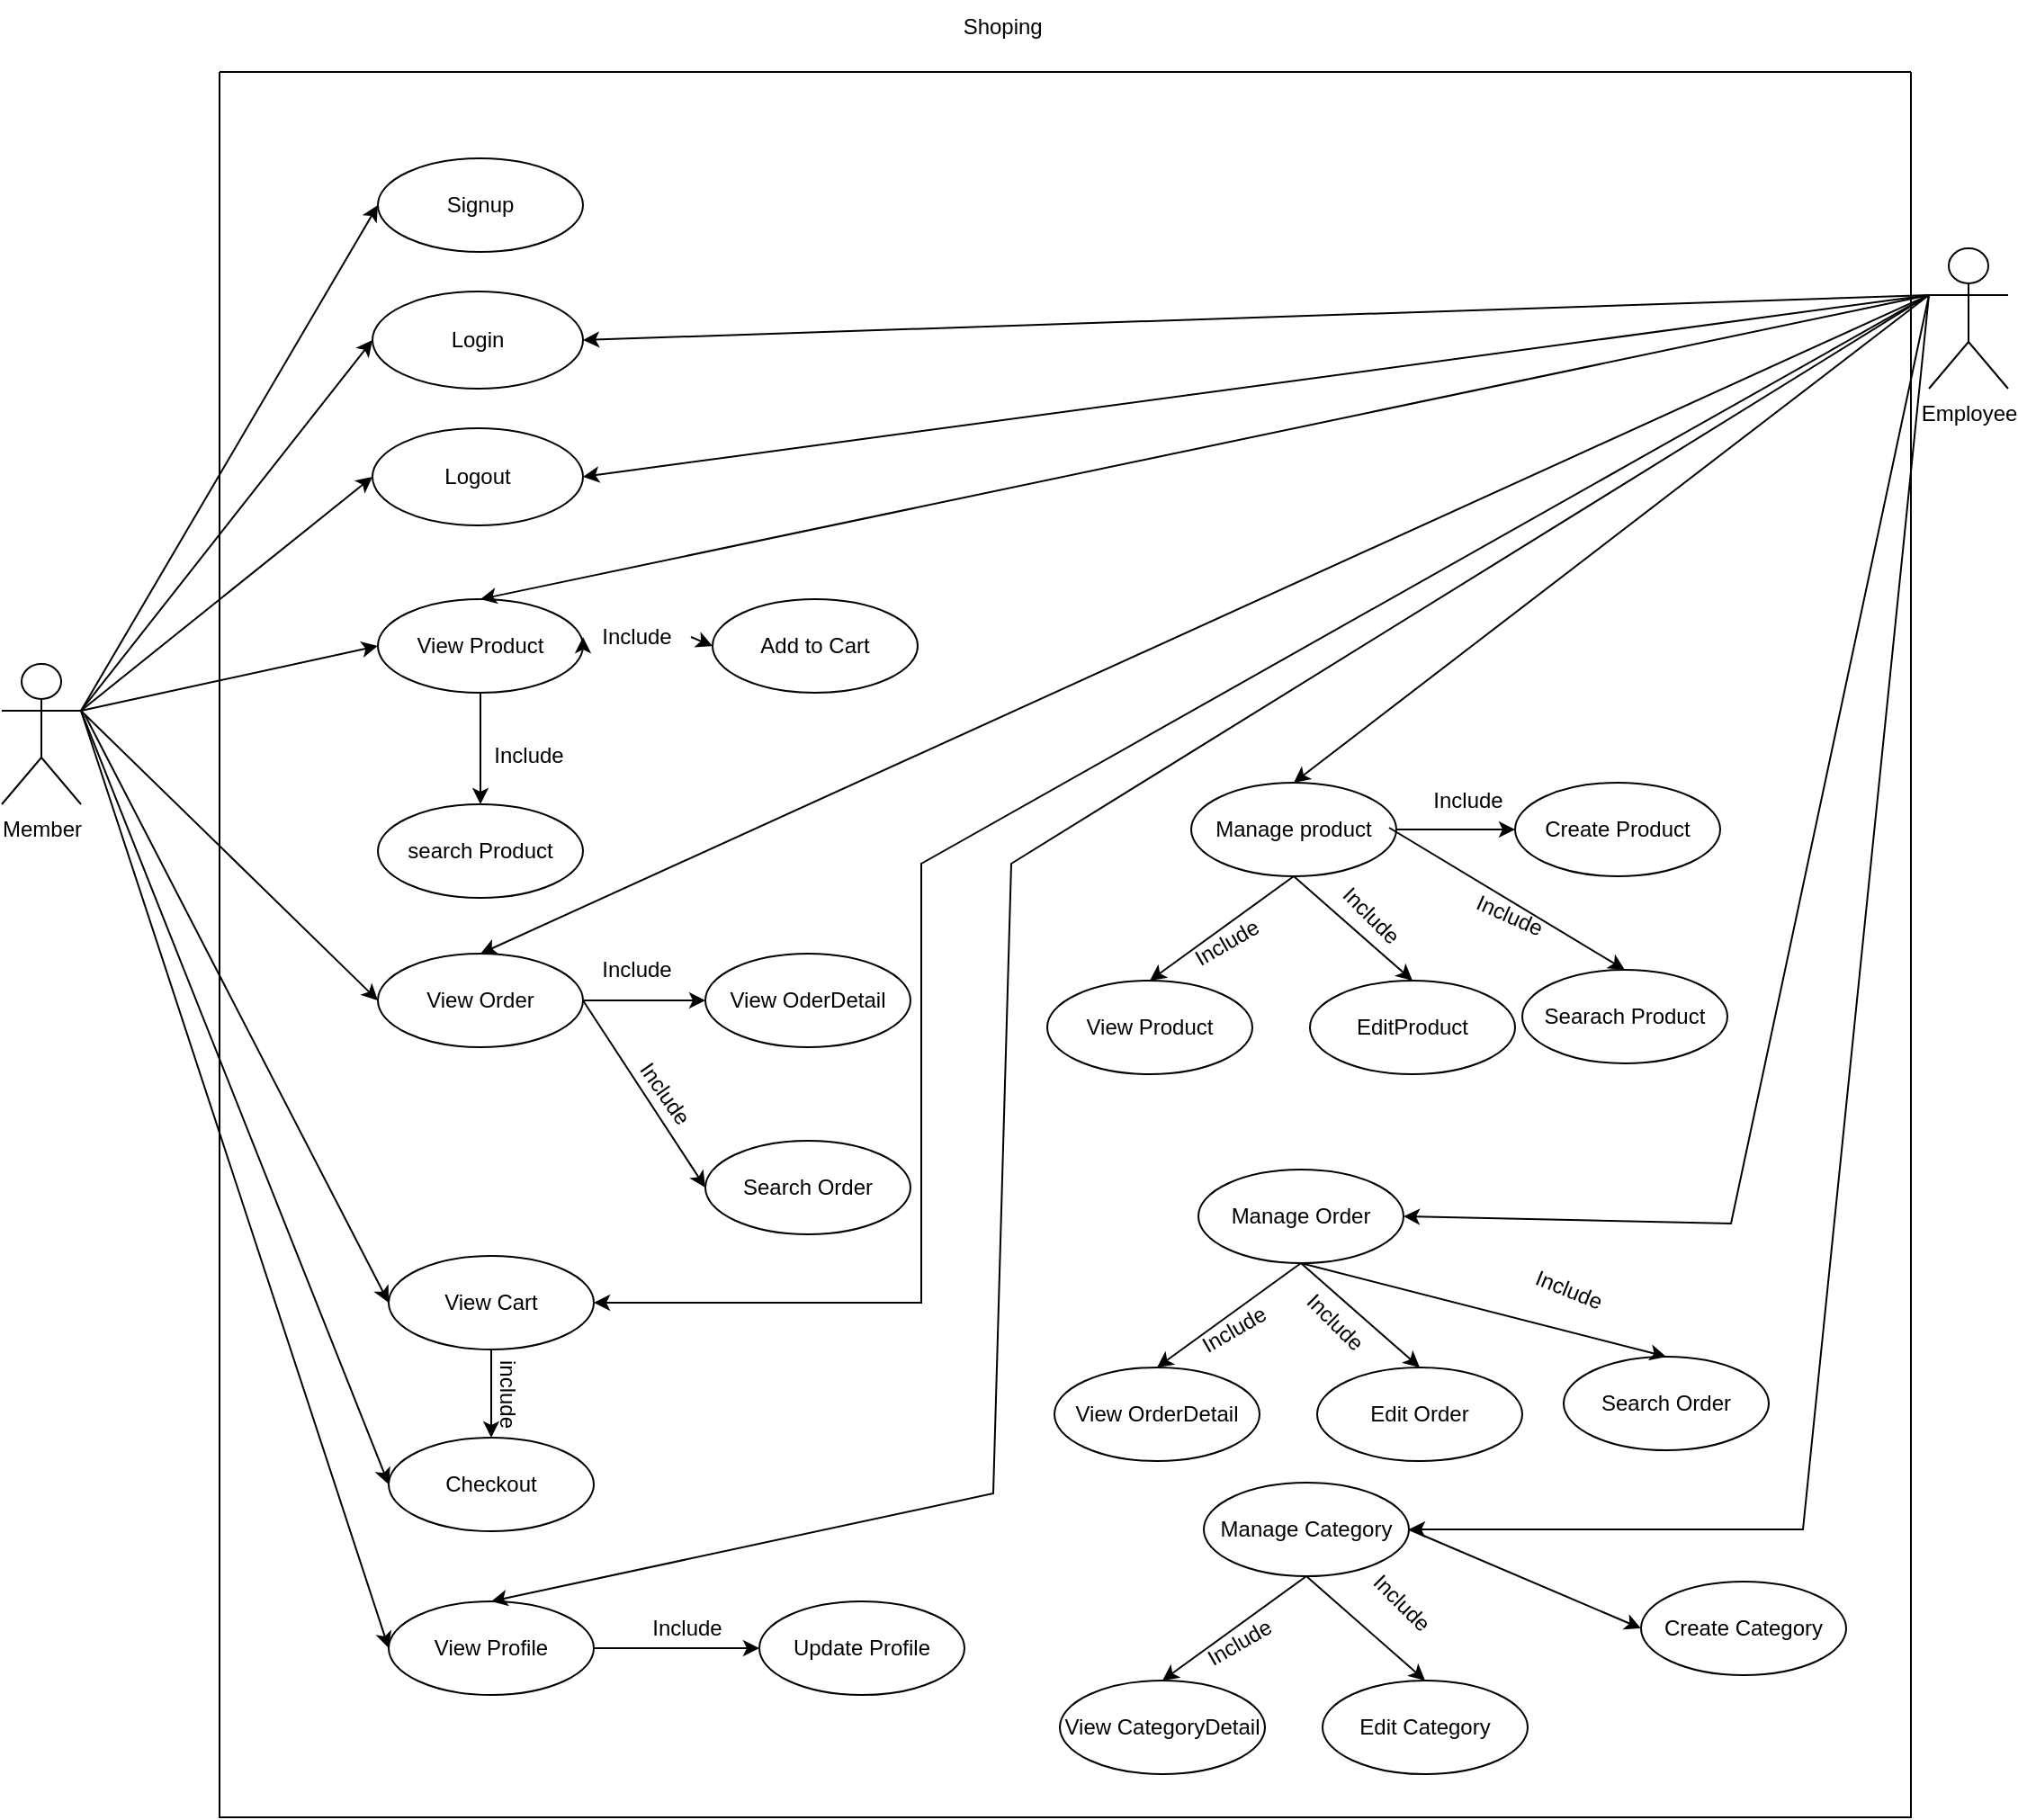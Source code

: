 <mxfile version="21.2.1" type="device">
  <diagram name="Trang-1" id="YHXR9adGC5k-HaqScfoF">
    <mxGraphModel dx="2900" dy="1962" grid="0" gridSize="10" guides="1" tooltips="1" connect="1" arrows="1" fold="1" page="0" pageScale="1" pageWidth="827" pageHeight="1169" math="0" shadow="0">
      <root>
        <mxCell id="0" />
        <mxCell id="1" parent="0" />
        <mxCell id="F0mnNlWy2IH6ZafnkYwD-2" value="Member" style="shape=umlActor;verticalLabelPosition=bottom;verticalAlign=top;html=1;outlineConnect=0;" vertex="1" parent="1">
          <mxGeometry x="-601" y="-351" width="44" height="78" as="geometry" />
        </mxCell>
        <mxCell id="F0mnNlWy2IH6ZafnkYwD-3" value="Login" style="ellipse;whiteSpace=wrap;html=1;" vertex="1" parent="1">
          <mxGeometry x="-395" y="-558" width="117" height="54" as="geometry" />
        </mxCell>
        <mxCell id="F0mnNlWy2IH6ZafnkYwD-4" value="Signup" style="ellipse;whiteSpace=wrap;html=1;" vertex="1" parent="1">
          <mxGeometry x="-392" y="-632" width="114" height="52" as="geometry" />
        </mxCell>
        <mxCell id="F0mnNlWy2IH6ZafnkYwD-6" value="Logout" style="ellipse;whiteSpace=wrap;html=1;" vertex="1" parent="1">
          <mxGeometry x="-395" y="-482" width="117" height="54" as="geometry" />
        </mxCell>
        <mxCell id="F0mnNlWy2IH6ZafnkYwD-7" value="Employee" style="shape=umlActor;verticalLabelPosition=bottom;verticalAlign=top;html=1;outlineConnect=0;" vertex="1" parent="1">
          <mxGeometry x="470" y="-582" width="44" height="78" as="geometry" />
        </mxCell>
        <mxCell id="F0mnNlWy2IH6ZafnkYwD-8" value="View Product" style="ellipse;whiteSpace=wrap;html=1;" vertex="1" parent="1">
          <mxGeometry x="-392" y="-387" width="114" height="52" as="geometry" />
        </mxCell>
        <mxCell id="F0mnNlWy2IH6ZafnkYwD-9" value="" style="endArrow=classic;html=1;rounded=0;fontFamily=Helvetica;fontSize=12;fontColor=default;exitX=1;exitY=0.333;exitDx=0;exitDy=0;exitPerimeter=0;entryX=0;entryY=0.5;entryDx=0;entryDy=0;" edge="1" parent="1" source="F0mnNlWy2IH6ZafnkYwD-2" target="F0mnNlWy2IH6ZafnkYwD-4">
          <mxGeometry width="50" height="50" relative="1" as="geometry">
            <mxPoint x="-521" y="-383" as="sourcePoint" />
            <mxPoint x="-471" y="-433" as="targetPoint" />
          </mxGeometry>
        </mxCell>
        <mxCell id="F0mnNlWy2IH6ZafnkYwD-10" value="" style="endArrow=classic;html=1;rounded=0;fontFamily=Helvetica;fontSize=12;fontColor=default;exitX=1;exitY=0.333;exitDx=0;exitDy=0;exitPerimeter=0;entryX=0;entryY=0.5;entryDx=0;entryDy=0;" edge="1" parent="1" source="F0mnNlWy2IH6ZafnkYwD-2" target="F0mnNlWy2IH6ZafnkYwD-3">
          <mxGeometry width="50" height="50" relative="1" as="geometry">
            <mxPoint x="-547" y="-315" as="sourcePoint" />
            <mxPoint x="-382" y="-596" as="targetPoint" />
          </mxGeometry>
        </mxCell>
        <mxCell id="F0mnNlWy2IH6ZafnkYwD-11" value="" style="endArrow=classic;html=1;rounded=0;fontFamily=Helvetica;fontSize=12;fontColor=default;exitX=1;exitY=0.333;exitDx=0;exitDy=0;exitPerimeter=0;entryX=0;entryY=0.5;entryDx=0;entryDy=0;" edge="1" parent="1" source="F0mnNlWy2IH6ZafnkYwD-2" target="F0mnNlWy2IH6ZafnkYwD-6">
          <mxGeometry width="50" height="50" relative="1" as="geometry">
            <mxPoint x="-537" y="-305" as="sourcePoint" />
            <mxPoint x="-372" y="-586" as="targetPoint" />
          </mxGeometry>
        </mxCell>
        <mxCell id="F0mnNlWy2IH6ZafnkYwD-12" value="" style="endArrow=classic;html=1;rounded=0;fontFamily=Helvetica;fontSize=12;fontColor=default;exitX=1;exitY=0.333;exitDx=0;exitDy=0;exitPerimeter=0;entryX=0;entryY=0.5;entryDx=0;entryDy=0;" edge="1" parent="1" source="F0mnNlWy2IH6ZafnkYwD-2" target="F0mnNlWy2IH6ZafnkYwD-8">
          <mxGeometry width="50" height="50" relative="1" as="geometry">
            <mxPoint x="-527" y="-295" as="sourcePoint" />
            <mxPoint x="-362" y="-576" as="targetPoint" />
          </mxGeometry>
        </mxCell>
        <mxCell id="F0mnNlWy2IH6ZafnkYwD-14" value="search Product" style="ellipse;whiteSpace=wrap;html=1;" vertex="1" parent="1">
          <mxGeometry x="-392" y="-273" width="114" height="52" as="geometry" />
        </mxCell>
        <mxCell id="F0mnNlWy2IH6ZafnkYwD-15" value="" style="endArrow=classic;html=1;rounded=0;fontFamily=Helvetica;fontSize=12;fontColor=default;entryX=0.5;entryY=0;entryDx=0;entryDy=0;exitX=0.5;exitY=1;exitDx=0;exitDy=0;" edge="1" parent="1" source="F0mnNlWy2IH6ZafnkYwD-8" target="F0mnNlWy2IH6ZafnkYwD-14">
          <mxGeometry width="50" height="50" relative="1" as="geometry">
            <mxPoint x="-268" y="-360" as="sourcePoint" />
            <mxPoint x="-218" y="-410" as="targetPoint" />
          </mxGeometry>
        </mxCell>
        <mxCell id="F0mnNlWy2IH6ZafnkYwD-17" value="Add to Cart" style="ellipse;whiteSpace=wrap;html=1;" vertex="1" parent="1">
          <mxGeometry x="-206" y="-387" width="114" height="52" as="geometry" />
        </mxCell>
        <mxCell id="F0mnNlWy2IH6ZafnkYwD-18" value="Include" style="text;html=1;strokeColor=none;fillColor=none;align=center;verticalAlign=middle;whiteSpace=wrap;rounded=0;fontSize=12;fontFamily=Helvetica;fontColor=default;" vertex="1" parent="1">
          <mxGeometry x="-338" y="-315" width="60" height="30" as="geometry" />
        </mxCell>
        <mxCell id="F0mnNlWy2IH6ZafnkYwD-21" value="" style="endArrow=classic;html=1;rounded=0;fontFamily=Helvetica;fontSize=12;fontColor=default;entryX=0;entryY=0.5;entryDx=0;entryDy=0;exitX=1;exitY=0.5;exitDx=0;exitDy=0;" edge="1" parent="1" source="F0mnNlWy2IH6ZafnkYwD-19" target="F0mnNlWy2IH6ZafnkYwD-17">
          <mxGeometry width="50" height="50" relative="1" as="geometry">
            <mxPoint x="-325" y="-325" as="sourcePoint" />
            <mxPoint x="-325" y="-263" as="targetPoint" />
          </mxGeometry>
        </mxCell>
        <mxCell id="F0mnNlWy2IH6ZafnkYwD-22" value="View Order" style="ellipse;whiteSpace=wrap;html=1;" vertex="1" parent="1">
          <mxGeometry x="-392" y="-190" width="114" height="52" as="geometry" />
        </mxCell>
        <mxCell id="F0mnNlWy2IH6ZafnkYwD-23" value="" style="endArrow=classic;html=1;rounded=0;fontFamily=Helvetica;fontSize=12;fontColor=default;exitX=1;exitY=0.333;exitDx=0;exitDy=0;exitPerimeter=0;entryX=0;entryY=0.5;entryDx=0;entryDy=0;" edge="1" parent="1" source="F0mnNlWy2IH6ZafnkYwD-2" target="F0mnNlWy2IH6ZafnkYwD-22">
          <mxGeometry width="50" height="50" relative="1" as="geometry">
            <mxPoint x="-547" y="-315" as="sourcePoint" />
            <mxPoint x="-382" y="-351" as="targetPoint" />
          </mxGeometry>
        </mxCell>
        <mxCell id="F0mnNlWy2IH6ZafnkYwD-24" value="View OderDetail" style="ellipse;whiteSpace=wrap;html=1;" vertex="1" parent="1">
          <mxGeometry x="-210" y="-190" width="114" height="52" as="geometry" />
        </mxCell>
        <mxCell id="F0mnNlWy2IH6ZafnkYwD-25" value="Search Order" style="ellipse;whiteSpace=wrap;html=1;" vertex="1" parent="1">
          <mxGeometry x="-210" y="-86" width="114" height="52" as="geometry" />
        </mxCell>
        <mxCell id="F0mnNlWy2IH6ZafnkYwD-26" value="" style="endArrow=classic;html=1;rounded=0;fontFamily=Helvetica;fontSize=12;fontColor=default;entryX=0;entryY=0.5;entryDx=0;entryDy=0;exitX=1;exitY=0.5;exitDx=0;exitDy=0;" edge="1" parent="1" source="F0mnNlWy2IH6ZafnkYwD-22" target="F0mnNlWy2IH6ZafnkYwD-25">
          <mxGeometry width="50" height="50" relative="1" as="geometry">
            <mxPoint x="-444" y="-112" as="sourcePoint" />
            <mxPoint x="-394" y="-162" as="targetPoint" />
          </mxGeometry>
        </mxCell>
        <mxCell id="F0mnNlWy2IH6ZafnkYwD-28" value="" style="endArrow=classic;html=1;rounded=0;fontFamily=Helvetica;fontSize=12;fontColor=default;entryX=0;entryY=0.5;entryDx=0;entryDy=0;exitX=1;exitY=0.5;exitDx=0;exitDy=0;" edge="1" parent="1" source="F0mnNlWy2IH6ZafnkYwD-22" target="F0mnNlWy2IH6ZafnkYwD-24">
          <mxGeometry width="50" height="50" relative="1" as="geometry">
            <mxPoint x="-268" y="-154" as="sourcePoint" />
            <mxPoint x="-200" y="-50" as="targetPoint" />
          </mxGeometry>
        </mxCell>
        <mxCell id="F0mnNlWy2IH6ZafnkYwD-29" value="Include" style="text;html=1;strokeColor=none;fillColor=none;align=center;verticalAlign=middle;whiteSpace=wrap;rounded=0;fontSize=12;fontFamily=Helvetica;fontColor=default;" vertex="1" parent="1">
          <mxGeometry x="-278" y="-196" width="60" height="30" as="geometry" />
        </mxCell>
        <mxCell id="F0mnNlWy2IH6ZafnkYwD-30" value="Include" style="text;html=1;strokeColor=none;fillColor=none;align=center;verticalAlign=middle;whiteSpace=wrap;rounded=0;fontSize=12;fontFamily=Helvetica;fontColor=default;rotation=55;" vertex="1" parent="1">
          <mxGeometry x="-262" y="-128" width="59" height="32" as="geometry" />
        </mxCell>
        <mxCell id="F0mnNlWy2IH6ZafnkYwD-32" value="View Cart" style="ellipse;whiteSpace=wrap;html=1;" vertex="1" parent="1">
          <mxGeometry x="-386" y="-22" width="114" height="52" as="geometry" />
        </mxCell>
        <mxCell id="F0mnNlWy2IH6ZafnkYwD-33" value="" style="endArrow=classic;html=1;rounded=0;fontFamily=Helvetica;fontSize=12;fontColor=default;entryX=0;entryY=0.5;entryDx=0;entryDy=0;" edge="1" parent="1" target="F0mnNlWy2IH6ZafnkYwD-32">
          <mxGeometry width="50" height="50" relative="1" as="geometry">
            <mxPoint x="-555" y="-323" as="sourcePoint" />
            <mxPoint x="-382" y="-154" as="targetPoint" />
          </mxGeometry>
        </mxCell>
        <mxCell id="F0mnNlWy2IH6ZafnkYwD-34" value="View Profile" style="ellipse;whiteSpace=wrap;html=1;" vertex="1" parent="1">
          <mxGeometry x="-386" y="170" width="114" height="52" as="geometry" />
        </mxCell>
        <mxCell id="F0mnNlWy2IH6ZafnkYwD-35" value="" style="endArrow=classic;html=1;rounded=0;fontFamily=Helvetica;fontSize=12;fontColor=default;exitX=1;exitY=0.333;exitDx=0;exitDy=0;exitPerimeter=0;entryX=0;entryY=0.5;entryDx=0;entryDy=0;" edge="1" parent="1" source="F0mnNlWy2IH6ZafnkYwD-2" target="F0mnNlWy2IH6ZafnkYwD-34">
          <mxGeometry width="50" height="50" relative="1" as="geometry">
            <mxPoint x="-545" y="-313" as="sourcePoint" />
            <mxPoint x="-390" y="126" as="targetPoint" />
          </mxGeometry>
        </mxCell>
        <mxCell id="F0mnNlWy2IH6ZafnkYwD-37" value="Update Profile" style="ellipse;whiteSpace=wrap;html=1;" vertex="1" parent="1">
          <mxGeometry x="-180" y="170" width="114" height="52" as="geometry" />
        </mxCell>
        <mxCell id="F0mnNlWy2IH6ZafnkYwD-39" value="Include" style="text;html=1;strokeColor=none;fillColor=none;align=center;verticalAlign=middle;whiteSpace=wrap;rounded=0;fontSize=12;fontFamily=Helvetica;fontColor=default;" vertex="1" parent="1">
          <mxGeometry x="-250" y="170" width="60" height="30" as="geometry" />
        </mxCell>
        <mxCell id="F0mnNlWy2IH6ZafnkYwD-41" value="Checkout" style="ellipse;whiteSpace=wrap;html=1;" vertex="1" parent="1">
          <mxGeometry x="-386" y="79" width="114" height="52" as="geometry" />
        </mxCell>
        <mxCell id="F0mnNlWy2IH6ZafnkYwD-42" value="" style="endArrow=classic;html=1;rounded=0;fontFamily=Helvetica;fontSize=12;fontColor=default;entryX=0;entryY=0.5;entryDx=0;entryDy=0;exitX=1;exitY=0.5;exitDx=0;exitDy=0;" edge="1" parent="1" source="F0mnNlWy2IH6ZafnkYwD-34" target="F0mnNlWy2IH6ZafnkYwD-37">
          <mxGeometry width="50" height="50" relative="1" as="geometry">
            <mxPoint x="-240" y="80" as="sourcePoint" />
            <mxPoint x="-190" y="30" as="targetPoint" />
          </mxGeometry>
        </mxCell>
        <mxCell id="F0mnNlWy2IH6ZafnkYwD-44" value="" style="endArrow=classic;html=1;rounded=0;fontFamily=Helvetica;fontSize=12;fontColor=default;entryX=0;entryY=0.5;entryDx=0;entryDy=0;exitX=1;exitY=0.333;exitDx=0;exitDy=0;exitPerimeter=0;" edge="1" parent="1" source="F0mnNlWy2IH6ZafnkYwD-2" target="F0mnNlWy2IH6ZafnkYwD-41">
          <mxGeometry width="50" height="50" relative="1" as="geometry">
            <mxPoint x="-560" y="-320" as="sourcePoint" />
            <mxPoint x="-180" y="40" as="targetPoint" />
          </mxGeometry>
        </mxCell>
        <mxCell id="F0mnNlWy2IH6ZafnkYwD-45" value="" style="endArrow=classic;html=1;rounded=0;fontFamily=Helvetica;fontSize=12;fontColor=default;exitX=0.5;exitY=1;exitDx=0;exitDy=0;entryX=0.5;entryY=0;entryDx=0;entryDy=0;" edge="1" parent="1" source="F0mnNlWy2IH6ZafnkYwD-32" target="F0mnNlWy2IH6ZafnkYwD-41">
          <mxGeometry width="50" height="50" relative="1" as="geometry">
            <mxPoint x="-240" y="80" as="sourcePoint" />
            <mxPoint x="-190" y="30" as="targetPoint" />
          </mxGeometry>
        </mxCell>
        <mxCell id="F0mnNlWy2IH6ZafnkYwD-46" value="include" style="text;html=1;strokeColor=none;fillColor=none;align=center;verticalAlign=middle;whiteSpace=wrap;rounded=0;fontSize=12;fontFamily=Helvetica;fontColor=default;rotation=90;" vertex="1" parent="1">
          <mxGeometry x="-350" y="40" width="60" height="30" as="geometry" />
        </mxCell>
        <mxCell id="F0mnNlWy2IH6ZafnkYwD-50" value="" style="endArrow=classic;html=1;rounded=0;fontFamily=Helvetica;fontSize=12;fontColor=default;entryX=0.5;entryY=0;entryDx=0;entryDy=0;exitX=0;exitY=0.333;exitDx=0;exitDy=0;exitPerimeter=0;" edge="1" parent="1" source="F0mnNlWy2IH6ZafnkYwD-7" target="F0mnNlWy2IH6ZafnkYwD-22">
          <mxGeometry width="50" height="50" relative="1" as="geometry">
            <mxPoint x="260" y="-490" as="sourcePoint" />
            <mxPoint x="30" y="-640" as="targetPoint" />
          </mxGeometry>
        </mxCell>
        <mxCell id="F0mnNlWy2IH6ZafnkYwD-51" value="" style="endArrow=classic;html=1;rounded=0;fontFamily=Helvetica;fontSize=12;fontColor=default;exitX=0;exitY=0.333;exitDx=0;exitDy=0;exitPerimeter=0;entryX=0.5;entryY=0;entryDx=0;entryDy=0;" edge="1" parent="1" source="F0mnNlWy2IH6ZafnkYwD-7" target="F0mnNlWy2IH6ZafnkYwD-8">
          <mxGeometry width="50" height="50" relative="1" as="geometry">
            <mxPoint x="270" y="-460" as="sourcePoint" />
            <mxPoint x="-310" y="-400" as="targetPoint" />
          </mxGeometry>
        </mxCell>
        <mxCell id="F0mnNlWy2IH6ZafnkYwD-52" value="" style="endArrow=classic;html=1;rounded=0;fontFamily=Helvetica;fontSize=12;fontColor=default;entryX=1;entryY=0.5;entryDx=0;entryDy=0;exitX=0;exitY=0.333;exitDx=0;exitDy=0;exitPerimeter=0;" edge="1" parent="1" source="F0mnNlWy2IH6ZafnkYwD-7" target="F0mnNlWy2IH6ZafnkYwD-6">
          <mxGeometry width="50" height="50" relative="1" as="geometry">
            <mxPoint x="290" y="-428" as="sourcePoint" />
            <mxPoint x="60" y="-578" as="targetPoint" />
          </mxGeometry>
        </mxCell>
        <mxCell id="F0mnNlWy2IH6ZafnkYwD-53" value="" style="endArrow=classic;html=1;rounded=0;fontFamily=Helvetica;fontSize=12;fontColor=default;exitX=0;exitY=0.333;exitDx=0;exitDy=0;exitPerimeter=0;entryX=1;entryY=0.5;entryDx=0;entryDy=0;" edge="1" parent="1" source="F0mnNlWy2IH6ZafnkYwD-7" target="F0mnNlWy2IH6ZafnkYwD-3">
          <mxGeometry width="50" height="50" relative="1" as="geometry">
            <mxPoint y="-372" as="sourcePoint" />
            <mxPoint x="-230" y="-522" as="targetPoint" />
          </mxGeometry>
        </mxCell>
        <mxCell id="F0mnNlWy2IH6ZafnkYwD-56" value="" style="endArrow=classic;html=1;rounded=0;fontFamily=Helvetica;fontSize=12;fontColor=default;entryX=0;entryY=0.5;entryDx=0;entryDy=0;exitX=1;exitY=0.5;exitDx=0;exitDy=0;" edge="1" parent="1" source="F0mnNlWy2IH6ZafnkYwD-8" target="F0mnNlWy2IH6ZafnkYwD-19">
          <mxGeometry width="50" height="50" relative="1" as="geometry">
            <mxPoint x="-278" y="-361" as="sourcePoint" />
            <mxPoint x="-206" y="-361" as="targetPoint" />
          </mxGeometry>
        </mxCell>
        <mxCell id="F0mnNlWy2IH6ZafnkYwD-19" value="Include" style="text;html=1;strokeColor=none;fillColor=none;align=center;verticalAlign=middle;whiteSpace=wrap;rounded=0;fontSize=12;fontFamily=Helvetica;fontColor=default;" vertex="1" parent="1">
          <mxGeometry x="-278" y="-381" width="60" height="30" as="geometry" />
        </mxCell>
        <mxCell id="F0mnNlWy2IH6ZafnkYwD-57" value="" style="endArrow=classic;html=1;rounded=0;fontFamily=Helvetica;fontSize=12;fontColor=default;entryX=1;entryY=0.5;entryDx=0;entryDy=0;exitX=0;exitY=0.333;exitDx=0;exitDy=0;exitPerimeter=0;" edge="1" parent="1" source="F0mnNlWy2IH6ZafnkYwD-7" target="F0mnNlWy2IH6ZafnkYwD-32">
          <mxGeometry width="50" height="50" relative="1" as="geometry">
            <mxPoint x="290" y="-446" as="sourcePoint" />
            <mxPoint x="-325" y="-180" as="targetPoint" />
            <Array as="points">
              <mxPoint x="-90" y="-240" />
              <mxPoint x="-90" y="4" />
            </Array>
          </mxGeometry>
        </mxCell>
        <mxCell id="F0mnNlWy2IH6ZafnkYwD-58" value="" style="endArrow=classic;html=1;rounded=0;fontFamily=Helvetica;fontSize=12;fontColor=default;entryX=0.5;entryY=0;entryDx=0;entryDy=0;exitX=0;exitY=0.333;exitDx=0;exitDy=0;exitPerimeter=0;" edge="1" parent="1" source="F0mnNlWy2IH6ZafnkYwD-7" target="F0mnNlWy2IH6ZafnkYwD-34">
          <mxGeometry width="50" height="50" relative="1" as="geometry">
            <mxPoint x="290" y="-446" as="sourcePoint" />
            <mxPoint x="-262" y="14" as="targetPoint" />
            <Array as="points">
              <mxPoint x="-40" y="-240" />
              <mxPoint x="-50" y="110" />
            </Array>
          </mxGeometry>
        </mxCell>
        <mxCell id="F0mnNlWy2IH6ZafnkYwD-59" value="Manage product" style="ellipse;whiteSpace=wrap;html=1;" vertex="1" parent="1">
          <mxGeometry x="60" y="-285" width="114" height="52" as="geometry" />
        </mxCell>
        <mxCell id="F0mnNlWy2IH6ZafnkYwD-60" value="" style="endArrow=classic;html=1;rounded=0;fontFamily=Helvetica;fontSize=12;fontColor=default;exitX=0;exitY=0.333;exitDx=0;exitDy=0;exitPerimeter=0;entryX=0.5;entryY=0;entryDx=0;entryDy=0;" edge="1" parent="1" source="F0mnNlWy2IH6ZafnkYwD-7" target="F0mnNlWy2IH6ZafnkYwD-59">
          <mxGeometry width="50" height="50" relative="1" as="geometry">
            <mxPoint x="290" y="-446" as="sourcePoint" />
            <mxPoint x="-325" y="-377" as="targetPoint" />
          </mxGeometry>
        </mxCell>
        <mxCell id="F0mnNlWy2IH6ZafnkYwD-61" value="View Product" style="ellipse;whiteSpace=wrap;html=1;" vertex="1" parent="1">
          <mxGeometry x="-20" y="-175" width="114" height="52" as="geometry" />
        </mxCell>
        <mxCell id="F0mnNlWy2IH6ZafnkYwD-63" value="EditProduct" style="ellipse;whiteSpace=wrap;html=1;" vertex="1" parent="1">
          <mxGeometry x="126" y="-175" width="114" height="52" as="geometry" />
        </mxCell>
        <mxCell id="F0mnNlWy2IH6ZafnkYwD-65" value="" style="endArrow=classic;html=1;rounded=0;fontFamily=Helvetica;fontSize=12;fontColor=default;exitX=0.5;exitY=1;exitDx=0;exitDy=0;entryX=0.5;entryY=0;entryDx=0;entryDy=0;" edge="1" parent="1" source="F0mnNlWy2IH6ZafnkYwD-59" target="F0mnNlWy2IH6ZafnkYwD-61">
          <mxGeometry width="50" height="50" relative="1" as="geometry">
            <mxPoint x="180" y="-165" as="sourcePoint" />
            <mxPoint x="230" y="-215" as="targetPoint" />
          </mxGeometry>
        </mxCell>
        <mxCell id="F0mnNlWy2IH6ZafnkYwD-66" value="" style="endArrow=classic;html=1;rounded=0;fontFamily=Helvetica;fontSize=12;fontColor=default;exitX=0.5;exitY=1;exitDx=0;exitDy=0;entryX=0.5;entryY=0;entryDx=0;entryDy=0;" edge="1" parent="1" source="F0mnNlWy2IH6ZafnkYwD-59" target="F0mnNlWy2IH6ZafnkYwD-63">
          <mxGeometry width="50" height="50" relative="1" as="geometry">
            <mxPoint x="127" y="-223" as="sourcePoint" />
            <mxPoint x="27" y="-175" as="targetPoint" />
          </mxGeometry>
        </mxCell>
        <mxCell id="F0mnNlWy2IH6ZafnkYwD-73" value="Include" style="text;html=1;strokeColor=none;fillColor=none;align=center;verticalAlign=middle;whiteSpace=wrap;rounded=0;fontSize=12;fontFamily=Helvetica;fontColor=default;rotation=45;" vertex="1" parent="1">
          <mxGeometry x="130" y="-226" width="60" height="30" as="geometry" />
        </mxCell>
        <mxCell id="F0mnNlWy2IH6ZafnkYwD-76" value="Include" style="text;html=1;strokeColor=none;fillColor=none;align=center;verticalAlign=middle;whiteSpace=wrap;rounded=0;fontSize=12;fontFamily=Helvetica;fontColor=default;rotation=-30;" vertex="1" parent="1">
          <mxGeometry x="50" y="-211" width="60" height="30" as="geometry" />
        </mxCell>
        <mxCell id="F0mnNlWy2IH6ZafnkYwD-84" value="Manage Order" style="ellipse;whiteSpace=wrap;html=1;" vertex="1" parent="1">
          <mxGeometry x="64" y="-70" width="114" height="52" as="geometry" />
        </mxCell>
        <mxCell id="F0mnNlWy2IH6ZafnkYwD-85" value="View OrderDetail" style="ellipse;whiteSpace=wrap;html=1;" vertex="1" parent="1">
          <mxGeometry x="-16" y="40" width="114" height="52" as="geometry" />
        </mxCell>
        <mxCell id="F0mnNlWy2IH6ZafnkYwD-86" value="Edit Order" style="ellipse;whiteSpace=wrap;html=1;" vertex="1" parent="1">
          <mxGeometry x="130" y="40" width="114" height="52" as="geometry" />
        </mxCell>
        <mxCell id="F0mnNlWy2IH6ZafnkYwD-87" value="" style="endArrow=classic;html=1;rounded=0;fontFamily=Helvetica;fontSize=12;fontColor=default;exitX=0.5;exitY=1;exitDx=0;exitDy=0;entryX=0.5;entryY=0;entryDx=0;entryDy=0;" edge="1" parent="1" source="F0mnNlWy2IH6ZafnkYwD-84" target="F0mnNlWy2IH6ZafnkYwD-85">
          <mxGeometry width="50" height="50" relative="1" as="geometry">
            <mxPoint x="184" y="50" as="sourcePoint" />
            <mxPoint x="234" as="targetPoint" />
          </mxGeometry>
        </mxCell>
        <mxCell id="F0mnNlWy2IH6ZafnkYwD-88" value="" style="endArrow=classic;html=1;rounded=0;fontFamily=Helvetica;fontSize=12;fontColor=default;exitX=0.5;exitY=1;exitDx=0;exitDy=0;entryX=0.5;entryY=0;entryDx=0;entryDy=0;" edge="1" parent="1" source="F0mnNlWy2IH6ZafnkYwD-84" target="F0mnNlWy2IH6ZafnkYwD-86">
          <mxGeometry width="50" height="50" relative="1" as="geometry">
            <mxPoint x="131" y="-8" as="sourcePoint" />
            <mxPoint x="31" y="40" as="targetPoint" />
          </mxGeometry>
        </mxCell>
        <mxCell id="F0mnNlWy2IH6ZafnkYwD-89" value="Include" style="text;html=1;strokeColor=none;fillColor=none;align=center;verticalAlign=middle;whiteSpace=wrap;rounded=0;fontSize=12;fontFamily=Helvetica;fontColor=default;rotation=45;" vertex="1" parent="1">
          <mxGeometry x="110" width="60" height="30" as="geometry" />
        </mxCell>
        <mxCell id="F0mnNlWy2IH6ZafnkYwD-90" value="Include" style="text;html=1;strokeColor=none;fillColor=none;align=center;verticalAlign=middle;whiteSpace=wrap;rounded=0;fontSize=12;fontFamily=Helvetica;fontColor=default;rotation=-30;" vertex="1" parent="1">
          <mxGeometry x="54" y="4" width="60" height="30" as="geometry" />
        </mxCell>
        <mxCell id="F0mnNlWy2IH6ZafnkYwD-91" value="Create Product" style="ellipse;whiteSpace=wrap;html=1;" vertex="1" parent="1">
          <mxGeometry x="240" y="-285" width="114" height="52" as="geometry" />
        </mxCell>
        <mxCell id="F0mnNlWy2IH6ZafnkYwD-92" value="Include" style="text;html=1;strokeColor=none;fillColor=none;align=center;verticalAlign=middle;whiteSpace=wrap;rounded=0;fontSize=12;fontFamily=Helvetica;fontColor=default;rotation=0;" vertex="1" parent="1">
          <mxGeometry x="184" y="-285" width="60" height="20" as="geometry" />
        </mxCell>
        <mxCell id="F0mnNlWy2IH6ZafnkYwD-93" value="" style="endArrow=classic;html=1;rounded=0;fontFamily=Helvetica;fontSize=12;fontColor=default;entryX=0;entryY=0.5;entryDx=0;entryDy=0;exitX=1;exitY=0.5;exitDx=0;exitDy=0;" edge="1" parent="1" source="F0mnNlWy2IH6ZafnkYwD-59" target="F0mnNlWy2IH6ZafnkYwD-91">
          <mxGeometry width="50" height="50" relative="1" as="geometry">
            <mxPoint x="220" y="-175" as="sourcePoint" />
            <mxPoint x="270" y="-225" as="targetPoint" />
          </mxGeometry>
        </mxCell>
        <mxCell id="F0mnNlWy2IH6ZafnkYwD-95" value="" style="endArrow=classic;html=1;rounded=0;fontFamily=Helvetica;fontSize=12;fontColor=default;exitX=0;exitY=0.333;exitDx=0;exitDy=0;exitPerimeter=0;entryX=1;entryY=0.5;entryDx=0;entryDy=0;" edge="1" parent="1" source="F0mnNlWy2IH6ZafnkYwD-7" target="F0mnNlWy2IH6ZafnkYwD-84">
          <mxGeometry width="50" height="50" relative="1" as="geometry">
            <mxPoint x="400" y="-560" as="sourcePoint" />
            <mxPoint x="400" y="220" as="targetPoint" />
            <Array as="points">
              <mxPoint x="360" y="-40" />
            </Array>
          </mxGeometry>
        </mxCell>
        <mxCell id="F0mnNlWy2IH6ZafnkYwD-98" value="Manage Category" style="ellipse;whiteSpace=wrap;html=1;" vertex="1" parent="1">
          <mxGeometry x="67" y="104" width="114" height="52" as="geometry" />
        </mxCell>
        <mxCell id="F0mnNlWy2IH6ZafnkYwD-99" value="View CategoryDetail" style="ellipse;whiteSpace=wrap;html=1;" vertex="1" parent="1">
          <mxGeometry x="-13" y="214" width="114" height="52" as="geometry" />
        </mxCell>
        <mxCell id="F0mnNlWy2IH6ZafnkYwD-100" value="Edit Category" style="ellipse;whiteSpace=wrap;html=1;" vertex="1" parent="1">
          <mxGeometry x="133" y="214" width="114" height="52" as="geometry" />
        </mxCell>
        <mxCell id="F0mnNlWy2IH6ZafnkYwD-101" value="" style="endArrow=classic;html=1;rounded=0;fontFamily=Helvetica;fontSize=12;fontColor=default;exitX=0.5;exitY=1;exitDx=0;exitDy=0;entryX=0.5;entryY=0;entryDx=0;entryDy=0;" edge="1" parent="1" source="F0mnNlWy2IH6ZafnkYwD-98" target="F0mnNlWy2IH6ZafnkYwD-99">
          <mxGeometry width="50" height="50" relative="1" as="geometry">
            <mxPoint x="187" y="224" as="sourcePoint" />
            <mxPoint x="237" y="174" as="targetPoint" />
          </mxGeometry>
        </mxCell>
        <mxCell id="F0mnNlWy2IH6ZafnkYwD-102" value="" style="endArrow=classic;html=1;rounded=0;fontFamily=Helvetica;fontSize=12;fontColor=default;exitX=0.5;exitY=1;exitDx=0;exitDy=0;entryX=0.5;entryY=0;entryDx=0;entryDy=0;" edge="1" parent="1" source="F0mnNlWy2IH6ZafnkYwD-98" target="F0mnNlWy2IH6ZafnkYwD-100">
          <mxGeometry width="50" height="50" relative="1" as="geometry">
            <mxPoint x="134" y="166" as="sourcePoint" />
            <mxPoint x="34" y="214" as="targetPoint" />
          </mxGeometry>
        </mxCell>
        <mxCell id="F0mnNlWy2IH6ZafnkYwD-103" value="Include" style="text;html=1;strokeColor=none;fillColor=none;align=center;verticalAlign=middle;whiteSpace=wrap;rounded=0;fontSize=12;fontFamily=Helvetica;fontColor=default;rotation=45;" vertex="1" parent="1">
          <mxGeometry x="147" y="156" width="60" height="30" as="geometry" />
        </mxCell>
        <mxCell id="F0mnNlWy2IH6ZafnkYwD-104" value="Include" style="text;html=1;strokeColor=none;fillColor=none;align=center;verticalAlign=middle;whiteSpace=wrap;rounded=0;fontSize=12;fontFamily=Helvetica;fontColor=default;rotation=-30;" vertex="1" parent="1">
          <mxGeometry x="57" y="178" width="60" height="30" as="geometry" />
        </mxCell>
        <mxCell id="F0mnNlWy2IH6ZafnkYwD-105" value="Create Category" style="ellipse;whiteSpace=wrap;html=1;" vertex="1" parent="1">
          <mxGeometry x="310" y="159" width="114" height="52" as="geometry" />
        </mxCell>
        <mxCell id="F0mnNlWy2IH6ZafnkYwD-106" value="" style="endArrow=classic;html=1;rounded=0;fontFamily=Helvetica;fontSize=12;fontColor=default;exitX=1;exitY=0.5;exitDx=0;exitDy=0;entryX=0;entryY=0.5;entryDx=0;entryDy=0;" edge="1" parent="1" source="F0mnNlWy2IH6ZafnkYwD-98" target="F0mnNlWy2IH6ZafnkYwD-105">
          <mxGeometry width="50" height="50" relative="1" as="geometry">
            <mxPoint x="180" y="140" as="sourcePoint" />
            <mxPoint x="230" y="90" as="targetPoint" />
          </mxGeometry>
        </mxCell>
        <mxCell id="F0mnNlWy2IH6ZafnkYwD-107" value="" style="endArrow=classic;html=1;rounded=0;fontFamily=Helvetica;fontSize=12;fontColor=default;entryX=1;entryY=0.5;entryDx=0;entryDy=0;exitX=0;exitY=0.333;exitDx=0;exitDy=0;exitPerimeter=0;" edge="1" parent="1" source="F0mnNlWy2IH6ZafnkYwD-7" target="F0mnNlWy2IH6ZafnkYwD-98">
          <mxGeometry width="50" height="50" relative="1" as="geometry">
            <mxPoint x="380" y="-110" as="sourcePoint" />
            <mxPoint x="430" y="-170" as="targetPoint" />
            <Array as="points">
              <mxPoint x="400" y="130" />
            </Array>
          </mxGeometry>
        </mxCell>
        <mxCell id="F0mnNlWy2IH6ZafnkYwD-108" value="Searach Product" style="ellipse;whiteSpace=wrap;html=1;" vertex="1" parent="1">
          <mxGeometry x="244" y="-181" width="114" height="52" as="geometry" />
        </mxCell>
        <mxCell id="F0mnNlWy2IH6ZafnkYwD-110" value="Include" style="text;html=1;strokeColor=none;fillColor=none;align=center;verticalAlign=middle;whiteSpace=wrap;rounded=0;fontSize=12;fontFamily=Helvetica;fontColor=default;rotation=24;" vertex="1" parent="1">
          <mxGeometry x="207" y="-226" width="60" height="30" as="geometry" />
        </mxCell>
        <mxCell id="F0mnNlWy2IH6ZafnkYwD-111" value="" style="endArrow=classic;html=1;rounded=0;fontFamily=Helvetica;fontSize=12;fontColor=default;entryX=0.5;entryY=0;entryDx=0;entryDy=0;" edge="1" parent="1" target="F0mnNlWy2IH6ZafnkYwD-108">
          <mxGeometry width="50" height="50" relative="1" as="geometry">
            <mxPoint x="170" y="-260" as="sourcePoint" />
            <mxPoint x="220" y="-310" as="targetPoint" />
          </mxGeometry>
        </mxCell>
        <mxCell id="F0mnNlWy2IH6ZafnkYwD-113" value="Search Order" style="ellipse;whiteSpace=wrap;html=1;" vertex="1" parent="1">
          <mxGeometry x="267" y="34" width="114" height="52" as="geometry" />
        </mxCell>
        <mxCell id="F0mnNlWy2IH6ZafnkYwD-114" value="" style="endArrow=classic;html=1;rounded=0;fontFamily=Helvetica;fontSize=12;fontColor=default;entryX=0.5;entryY=0;entryDx=0;entryDy=0;exitX=0.5;exitY=1;exitDx=0;exitDy=0;" edge="1" parent="1" source="F0mnNlWy2IH6ZafnkYwD-84" target="F0mnNlWy2IH6ZafnkYwD-113">
          <mxGeometry width="50" height="50" relative="1" as="geometry">
            <mxPoint x="120" y="-20" as="sourcePoint" />
            <mxPoint x="560" y="50" as="targetPoint" />
          </mxGeometry>
        </mxCell>
        <mxCell id="F0mnNlWy2IH6ZafnkYwD-116" value="Include" style="text;html=1;strokeColor=none;fillColor=none;align=center;verticalAlign=middle;whiteSpace=wrap;rounded=0;fontSize=12;fontFamily=Helvetica;fontColor=default;rotation=22;" vertex="1" parent="1">
          <mxGeometry x="240" y="-18" width="60" height="30" as="geometry" />
        </mxCell>
        <mxCell id="F0mnNlWy2IH6ZafnkYwD-119" value="" style="swimlane;startSize=0;strokeColor=default;fontFamily=Helvetica;fontSize=12;fontColor=default;fillColor=default;html=1;" vertex="1" parent="1">
          <mxGeometry x="-480" y="-680" width="940" height="970" as="geometry" />
        </mxCell>
        <mxCell id="F0mnNlWy2IH6ZafnkYwD-120" value="Shoping&amp;nbsp;" style="text;html=1;strokeColor=none;fillColor=none;align=center;verticalAlign=middle;whiteSpace=wrap;rounded=0;fontSize=12;fontFamily=Helvetica;fontColor=default;" vertex="1" parent="1">
          <mxGeometry x="-73" y="-720" width="60" height="30" as="geometry" />
        </mxCell>
      </root>
    </mxGraphModel>
  </diagram>
</mxfile>
